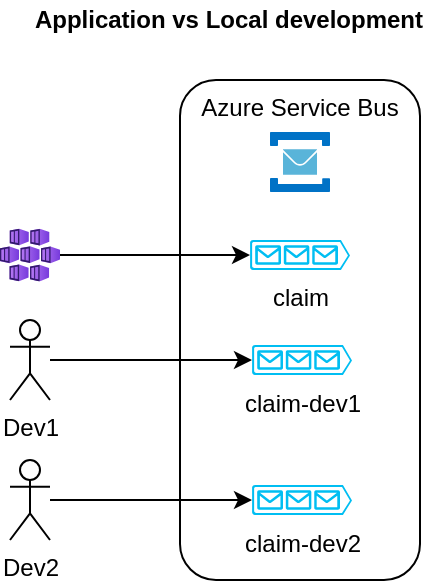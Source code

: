 <mxfile version="14.6.9" type="github">
  <diagram id="j1ZAkHsWsdIPEYQirBjA" name="Page-1">
    <mxGraphModel dx="1422" dy="762" grid="1" gridSize="10" guides="1" tooltips="1" connect="1" arrows="1" fold="1" page="1" pageScale="1" pageWidth="827" pageHeight="1169" math="0" shadow="0">
      <root>
        <mxCell id="0" />
        <mxCell id="1" parent="0" />
        <mxCell id="i7MT5FbIJc9e3ZGVbQK6-1" value="Azure Service Bus" style="rounded=1;whiteSpace=wrap;html=1;verticalAlign=top;" vertex="1" parent="1">
          <mxGeometry x="240" y="160" width="120" height="250" as="geometry" />
        </mxCell>
        <mxCell id="i7MT5FbIJc9e3ZGVbQK6-10" style="edgeStyle=orthogonalEdgeStyle;rounded=0;orthogonalLoop=1;jettySize=auto;html=1;entryX=0;entryY=0.5;entryDx=0;entryDy=0;entryPerimeter=0;" edge="1" parent="1" source="i7MT5FbIJc9e3ZGVbQK6-2" target="i7MT5FbIJc9e3ZGVbQK6-9">
          <mxGeometry relative="1" as="geometry" />
        </mxCell>
        <mxCell id="i7MT5FbIJc9e3ZGVbQK6-2" value="Dev1" style="shape=umlActor;verticalLabelPosition=bottom;verticalAlign=top;html=1;outlineConnect=0;" vertex="1" parent="1">
          <mxGeometry x="155" y="280" width="20" height="40" as="geometry" />
        </mxCell>
        <mxCell id="i7MT5FbIJc9e3ZGVbQK6-4" value="" style="aspect=fixed;html=1;points=[];align=center;image;fontSize=12;image=img/lib/mscae/Service_Bus.svg;" vertex="1" parent="1">
          <mxGeometry x="285" y="186" width="30" height="30" as="geometry" />
        </mxCell>
        <mxCell id="i7MT5FbIJc9e3ZGVbQK6-5" value="claim" style="verticalLabelPosition=bottom;html=1;verticalAlign=top;align=center;strokeColor=none;fillColor=#00BEF2;shape=mxgraph.azure.queue_generic;pointerEvents=1;" vertex="1" parent="1">
          <mxGeometry x="275" y="240" width="50" height="15" as="geometry" />
        </mxCell>
        <mxCell id="i7MT5FbIJc9e3ZGVbQK6-7" style="edgeStyle=orthogonalEdgeStyle;rounded=0;orthogonalLoop=1;jettySize=auto;html=1;entryX=0;entryY=0.5;entryDx=0;entryDy=0;entryPerimeter=0;" edge="1" parent="1" source="i7MT5FbIJc9e3ZGVbQK6-6" target="i7MT5FbIJc9e3ZGVbQK6-5">
          <mxGeometry relative="1" as="geometry" />
        </mxCell>
        <mxCell id="i7MT5FbIJc9e3ZGVbQK6-6" value="" style="aspect=fixed;html=1;points=[];align=center;image;fontSize=12;image=img/lib/azure2/compute/Kubernetes_Services.svg;" vertex="1" parent="1">
          <mxGeometry x="150" y="234.27" width="30" height="26.47" as="geometry" />
        </mxCell>
        <mxCell id="i7MT5FbIJc9e3ZGVbQK6-9" value="claim-dev1" style="verticalLabelPosition=bottom;html=1;verticalAlign=top;align=center;strokeColor=none;fillColor=#00BEF2;shape=mxgraph.azure.queue_generic;pointerEvents=1;" vertex="1" parent="1">
          <mxGeometry x="276" y="292.5" width="50" height="15" as="geometry" />
        </mxCell>
        <mxCell id="i7MT5FbIJc9e3ZGVbQK6-11" style="edgeStyle=orthogonalEdgeStyle;rounded=0;orthogonalLoop=1;jettySize=auto;html=1;entryX=0;entryY=0.5;entryDx=0;entryDy=0;entryPerimeter=0;" edge="1" parent="1" source="i7MT5FbIJc9e3ZGVbQK6-12" target="i7MT5FbIJc9e3ZGVbQK6-13">
          <mxGeometry relative="1" as="geometry" />
        </mxCell>
        <mxCell id="i7MT5FbIJc9e3ZGVbQK6-12" value="Dev2" style="shape=umlActor;verticalLabelPosition=bottom;verticalAlign=top;html=1;outlineConnect=0;" vertex="1" parent="1">
          <mxGeometry x="155" y="350" width="20" height="40" as="geometry" />
        </mxCell>
        <mxCell id="i7MT5FbIJc9e3ZGVbQK6-13" value="claim-dev2" style="verticalLabelPosition=bottom;html=1;verticalAlign=top;align=center;strokeColor=none;fillColor=#00BEF2;shape=mxgraph.azure.queue_generic;pointerEvents=1;" vertex="1" parent="1">
          <mxGeometry x="276" y="362.5" width="50" height="15" as="geometry" />
        </mxCell>
        <mxCell id="i7MT5FbIJc9e3ZGVbQK6-14" value="Application vs Local development" style="text;html=1;strokeColor=none;fillColor=none;align=center;verticalAlign=middle;whiteSpace=wrap;rounded=0;fontStyle=1" vertex="1" parent="1">
          <mxGeometry x="160" y="120" width="209" height="20" as="geometry" />
        </mxCell>
      </root>
    </mxGraphModel>
  </diagram>
</mxfile>
